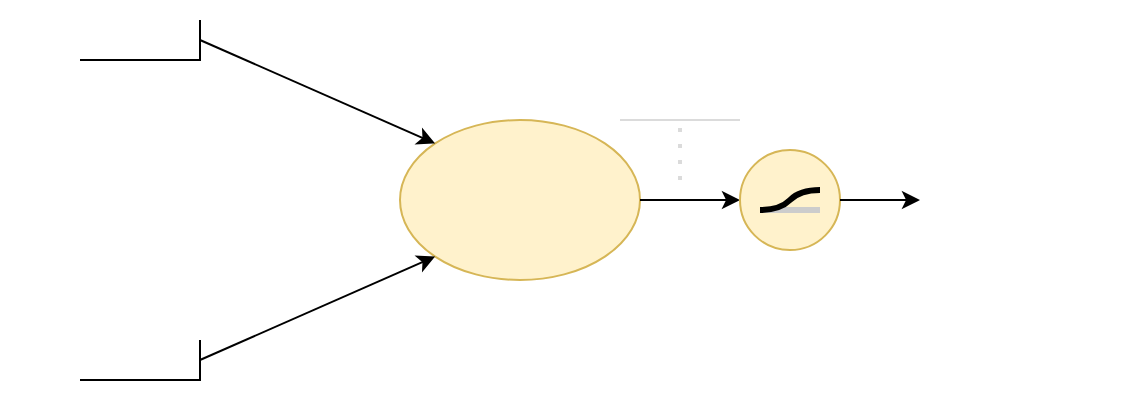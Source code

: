 <mxfile version="20.4.0" type="device"><diagram id="92Att6uV3_TJcc-tubS8" name="Página-1"><mxGraphModel dx="512" dy="318" grid="1" gridSize="10" guides="1" tooltips="1" connect="1" arrows="1" fold="1" page="1" pageScale="1" pageWidth="827" pageHeight="1169" math="0" shadow="0"><root><mxCell id="0"/><mxCell id="1" parent="0"/><mxCell id="BmioNIlA1XNgiHLXsfGj-11" value="" style="rounded=0;whiteSpace=wrap;html=1;fontFamily=Times New Roman;fontSize=18;strokeColor=none;" vertex="1" parent="1"><mxGeometry x="60" y="100" width="560" height="200" as="geometry"/></mxCell><mxCell id="BmioNIlA1XNgiHLXsfGj-1" value="" style="ellipse;whiteSpace=wrap;html=1;fillColor=#fff2cc;strokeColor=#d6b656;" vertex="1" parent="1"><mxGeometry x="260" y="160" width="120" height="80" as="geometry"/></mxCell><mxCell id="BmioNIlA1XNgiHLXsfGj-2" value="" style="endArrow=classic;html=1;rounded=0;entryX=0;entryY=0;entryDx=0;entryDy=0;" edge="1" parent="1" target="BmioNIlA1XNgiHLXsfGj-1"><mxGeometry width="50" height="50" relative="1" as="geometry"><mxPoint x="160" y="120" as="sourcePoint"/><mxPoint x="440" y="290" as="targetPoint"/></mxGeometry></mxCell><mxCell id="BmioNIlA1XNgiHLXsfGj-3" value="" style="endArrow=classic;html=1;rounded=0;entryX=0;entryY=1;entryDx=0;entryDy=0;" edge="1" parent="1" target="BmioNIlA1XNgiHLXsfGj-1"><mxGeometry width="50" height="50" relative="1" as="geometry"><mxPoint x="160" y="280" as="sourcePoint"/><mxPoint x="440" y="290" as="targetPoint"/></mxGeometry></mxCell><mxCell id="BmioNIlA1XNgiHLXsfGj-4" value="" style="endArrow=classic;html=1;rounded=0;exitX=1;exitY=0.5;exitDx=0;exitDy=0;" edge="1" parent="1" source="BmioNIlA1XNgiHLXsfGj-1" target="BmioNIlA1XNgiHLXsfGj-5"><mxGeometry width="50" height="50" relative="1" as="geometry"><mxPoint x="390" y="340" as="sourcePoint"/><mxPoint x="440" y="200" as="targetPoint"/></mxGeometry></mxCell><mxCell id="BmioNIlA1XNgiHLXsfGj-5" value="" style="ellipse;whiteSpace=wrap;html=1;aspect=fixed;fillColor=#fff2cc;strokeColor=#d6b656;" vertex="1" parent="1"><mxGeometry x="430" y="175" width="50" height="50" as="geometry"/></mxCell><mxCell id="BmioNIlA1XNgiHLXsfGj-6" value="" style="endArrow=classic;html=1;rounded=0;exitX=1;exitY=0.5;exitDx=0;exitDy=0;" edge="1" parent="1" source="BmioNIlA1XNgiHLXsfGj-5"><mxGeometry width="50" height="50" relative="1" as="geometry"><mxPoint x="340" y="310" as="sourcePoint"/><mxPoint x="520" y="200" as="targetPoint"/></mxGeometry></mxCell><mxCell id="BmioNIlA1XNgiHLXsfGj-8" value="" style="endArrow=none;dashed=1;html=1;dashPattern=1 3;strokeWidth=2;rounded=0;fontFamily=Times New Roman;fontSize=18;fillColor=#f5f5f5;strokeColor=#DBDBDB;" edge="1" parent="1"><mxGeometry width="50" height="50" relative="1" as="geometry"><mxPoint x="400" y="190" as="sourcePoint"/><mxPoint x="400" y="160" as="targetPoint"/></mxGeometry></mxCell><mxCell id="BmioNIlA1XNgiHLXsfGj-9" value="" style="endArrow=none;html=1;rounded=0;strokeColor=#DBDBDB;fontFamily=Times New Roman;fontSize=18;" edge="1" parent="1"><mxGeometry width="50" height="50" relative="1" as="geometry"><mxPoint x="370" y="160" as="sourcePoint"/><mxPoint x="430" y="160" as="targetPoint"/></mxGeometry></mxCell><mxCell id="BmioNIlA1XNgiHLXsfGj-13" value="" style="endArrow=none;html=1;rounded=0;strokeColor=#CCCCCC;fontFamily=Times New Roman;fontSize=18;fillColor=#f5f5f5;strokeWidth=3;" edge="1" parent="1"><mxGeometry width="50" height="50" relative="1" as="geometry"><mxPoint x="440" y="205" as="sourcePoint"/><mxPoint x="470" y="205" as="targetPoint"/></mxGeometry></mxCell><mxCell id="BmioNIlA1XNgiHLXsfGj-14" value="" style="curved=1;endArrow=none;html=1;rounded=0;strokeColor=#000000;fontFamily=Times New Roman;fontSize=18;endFill=0;strokeWidth=3;" edge="1" parent="1"><mxGeometry width="50" height="50" relative="1" as="geometry"><mxPoint x="440" y="205" as="sourcePoint"/><mxPoint x="470" y="195" as="targetPoint"/><Array as="points"><mxPoint x="450" y="205"/><mxPoint x="460" y="195"/></Array></mxGeometry></mxCell><mxCell id="BmioNIlA1XNgiHLXsfGj-21" value="" style="endArrow=none;html=1;rounded=0;strokeColor=#000000;strokeWidth=1;fontFamily=Comic Sans MS;fontSize=18;" edge="1" parent="1"><mxGeometry width="50" height="50" relative="1" as="geometry"><mxPoint x="100" y="290" as="sourcePoint"/><mxPoint x="160" y="270" as="targetPoint"/><Array as="points"><mxPoint x="160" y="290"/></Array></mxGeometry></mxCell><mxCell id="BmioNIlA1XNgiHLXsfGj-22" value="" style="endArrow=none;html=1;rounded=0;strokeColor=#000000;strokeWidth=1;fontFamily=Comic Sans MS;fontSize=18;" edge="1" parent="1"><mxGeometry width="50" height="50" relative="1" as="geometry"><mxPoint x="100" y="130" as="sourcePoint"/><mxPoint x="160" y="110" as="targetPoint"/><Array as="points"><mxPoint x="160" y="130"/></Array></mxGeometry></mxCell></root></mxGraphModel></diagram></mxfile>